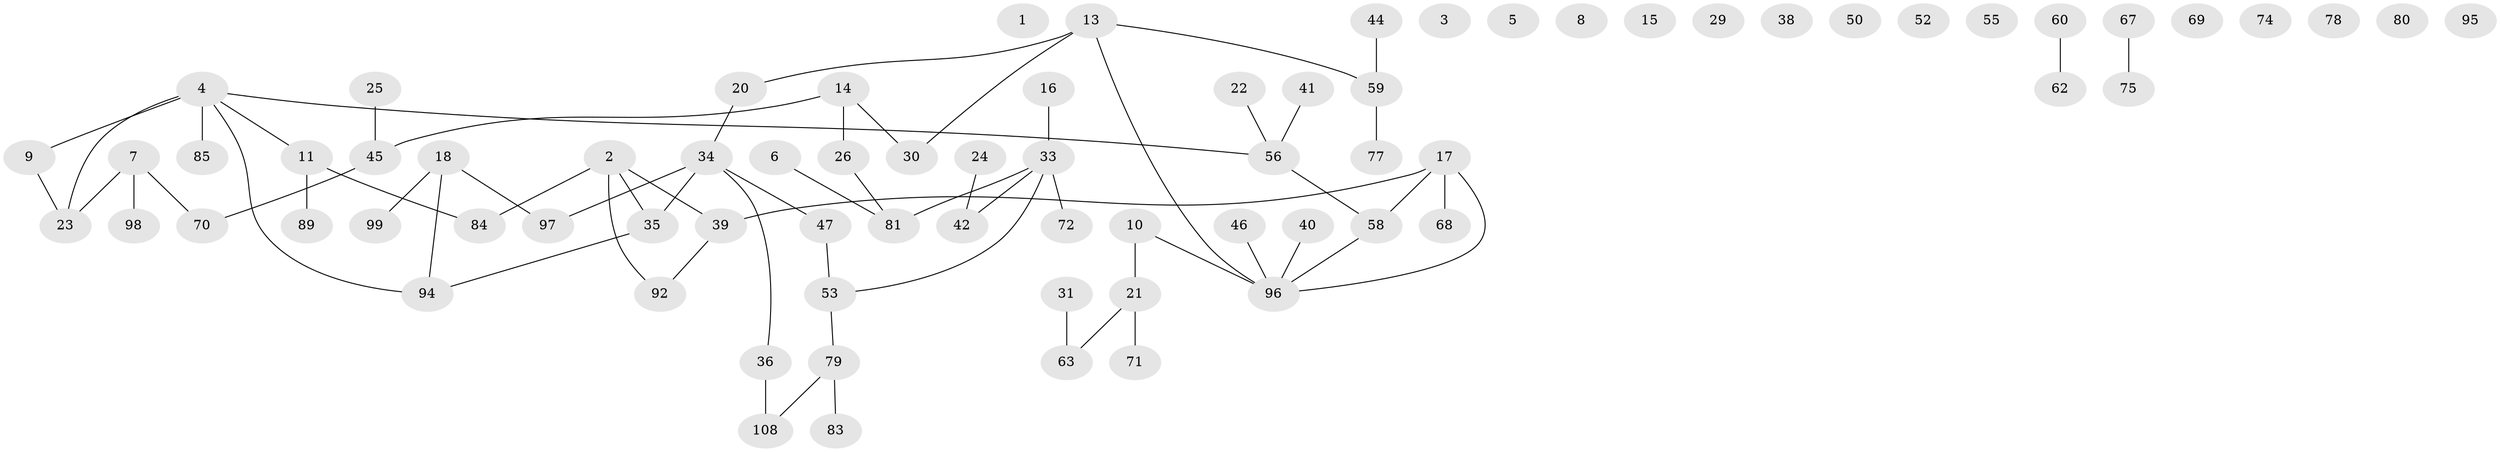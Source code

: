 // original degree distribution, {0: 0.11926605504587157, 4: 0.11926605504587157, 1: 0.3119266055045872, 3: 0.12844036697247707, 2: 0.30275229357798167, 6: 0.01834862385321101}
// Generated by graph-tools (version 1.1) at 2025/41/03/06/25 10:41:19]
// undirected, 75 vertices, 67 edges
graph export_dot {
graph [start="1"]
  node [color=gray90,style=filled];
  1;
  2;
  3 [super="+86"];
  4 [super="+48"];
  5;
  6 [super="+93"];
  7 [super="+28"];
  8;
  9;
  10;
  11 [super="+12"];
  13 [super="+19"];
  14;
  15 [super="+101"];
  16;
  17 [super="+57"];
  18 [super="+65"];
  20;
  21 [super="+27"];
  22;
  23 [super="+91"];
  24 [super="+32"];
  25;
  26 [super="+64"];
  29;
  30 [super="+51"];
  31 [super="+61"];
  33 [super="+49"];
  34 [super="+43"];
  35 [super="+37"];
  36 [super="+90"];
  38;
  39 [super="+102"];
  40 [super="+105"];
  41 [super="+82"];
  42;
  44;
  45 [super="+54"];
  46;
  47 [super="+73"];
  50;
  52;
  53;
  55;
  56 [super="+109"];
  58;
  59 [super="+100"];
  60 [super="+66"];
  62 [super="+88"];
  63;
  67;
  68;
  69;
  70;
  71 [super="+76"];
  72;
  74;
  75;
  77;
  78;
  79 [super="+103"];
  80;
  81;
  83;
  84 [super="+87"];
  85 [super="+104"];
  89;
  92;
  94 [super="+107"];
  95;
  96 [super="+106"];
  97;
  98;
  99;
  108;
  2 -- 35;
  2 -- 39;
  2 -- 92;
  2 -- 84;
  4 -- 23 [weight=2];
  4 -- 56;
  4 -- 9;
  4 -- 94;
  4 -- 85;
  4 -- 11;
  6 -- 81;
  7 -- 23;
  7 -- 98;
  7 -- 70;
  9 -- 23;
  10 -- 21;
  10 -- 96;
  11 -- 89;
  11 -- 84;
  13 -- 20;
  13 -- 30;
  13 -- 59;
  13 -- 96;
  14 -- 26;
  14 -- 30;
  14 -- 45;
  16 -- 33;
  17 -- 39;
  17 -- 68;
  17 -- 96;
  17 -- 58;
  18 -- 99;
  18 -- 97;
  18 -- 94;
  20 -- 34;
  21 -- 63;
  21 -- 71;
  22 -- 56;
  24 -- 42;
  25 -- 45;
  26 -- 81;
  31 -- 63;
  33 -- 42;
  33 -- 53;
  33 -- 72;
  33 -- 81;
  34 -- 35;
  34 -- 97;
  34 -- 36;
  34 -- 47;
  35 -- 94;
  36 -- 108;
  39 -- 92;
  40 -- 96;
  41 -- 56;
  44 -- 59;
  45 -- 70;
  46 -- 96;
  47 -- 53 [weight=2];
  53 -- 79;
  56 -- 58;
  58 -- 96;
  59 -- 77;
  60 -- 62;
  67 -- 75;
  79 -- 83;
  79 -- 108;
}
